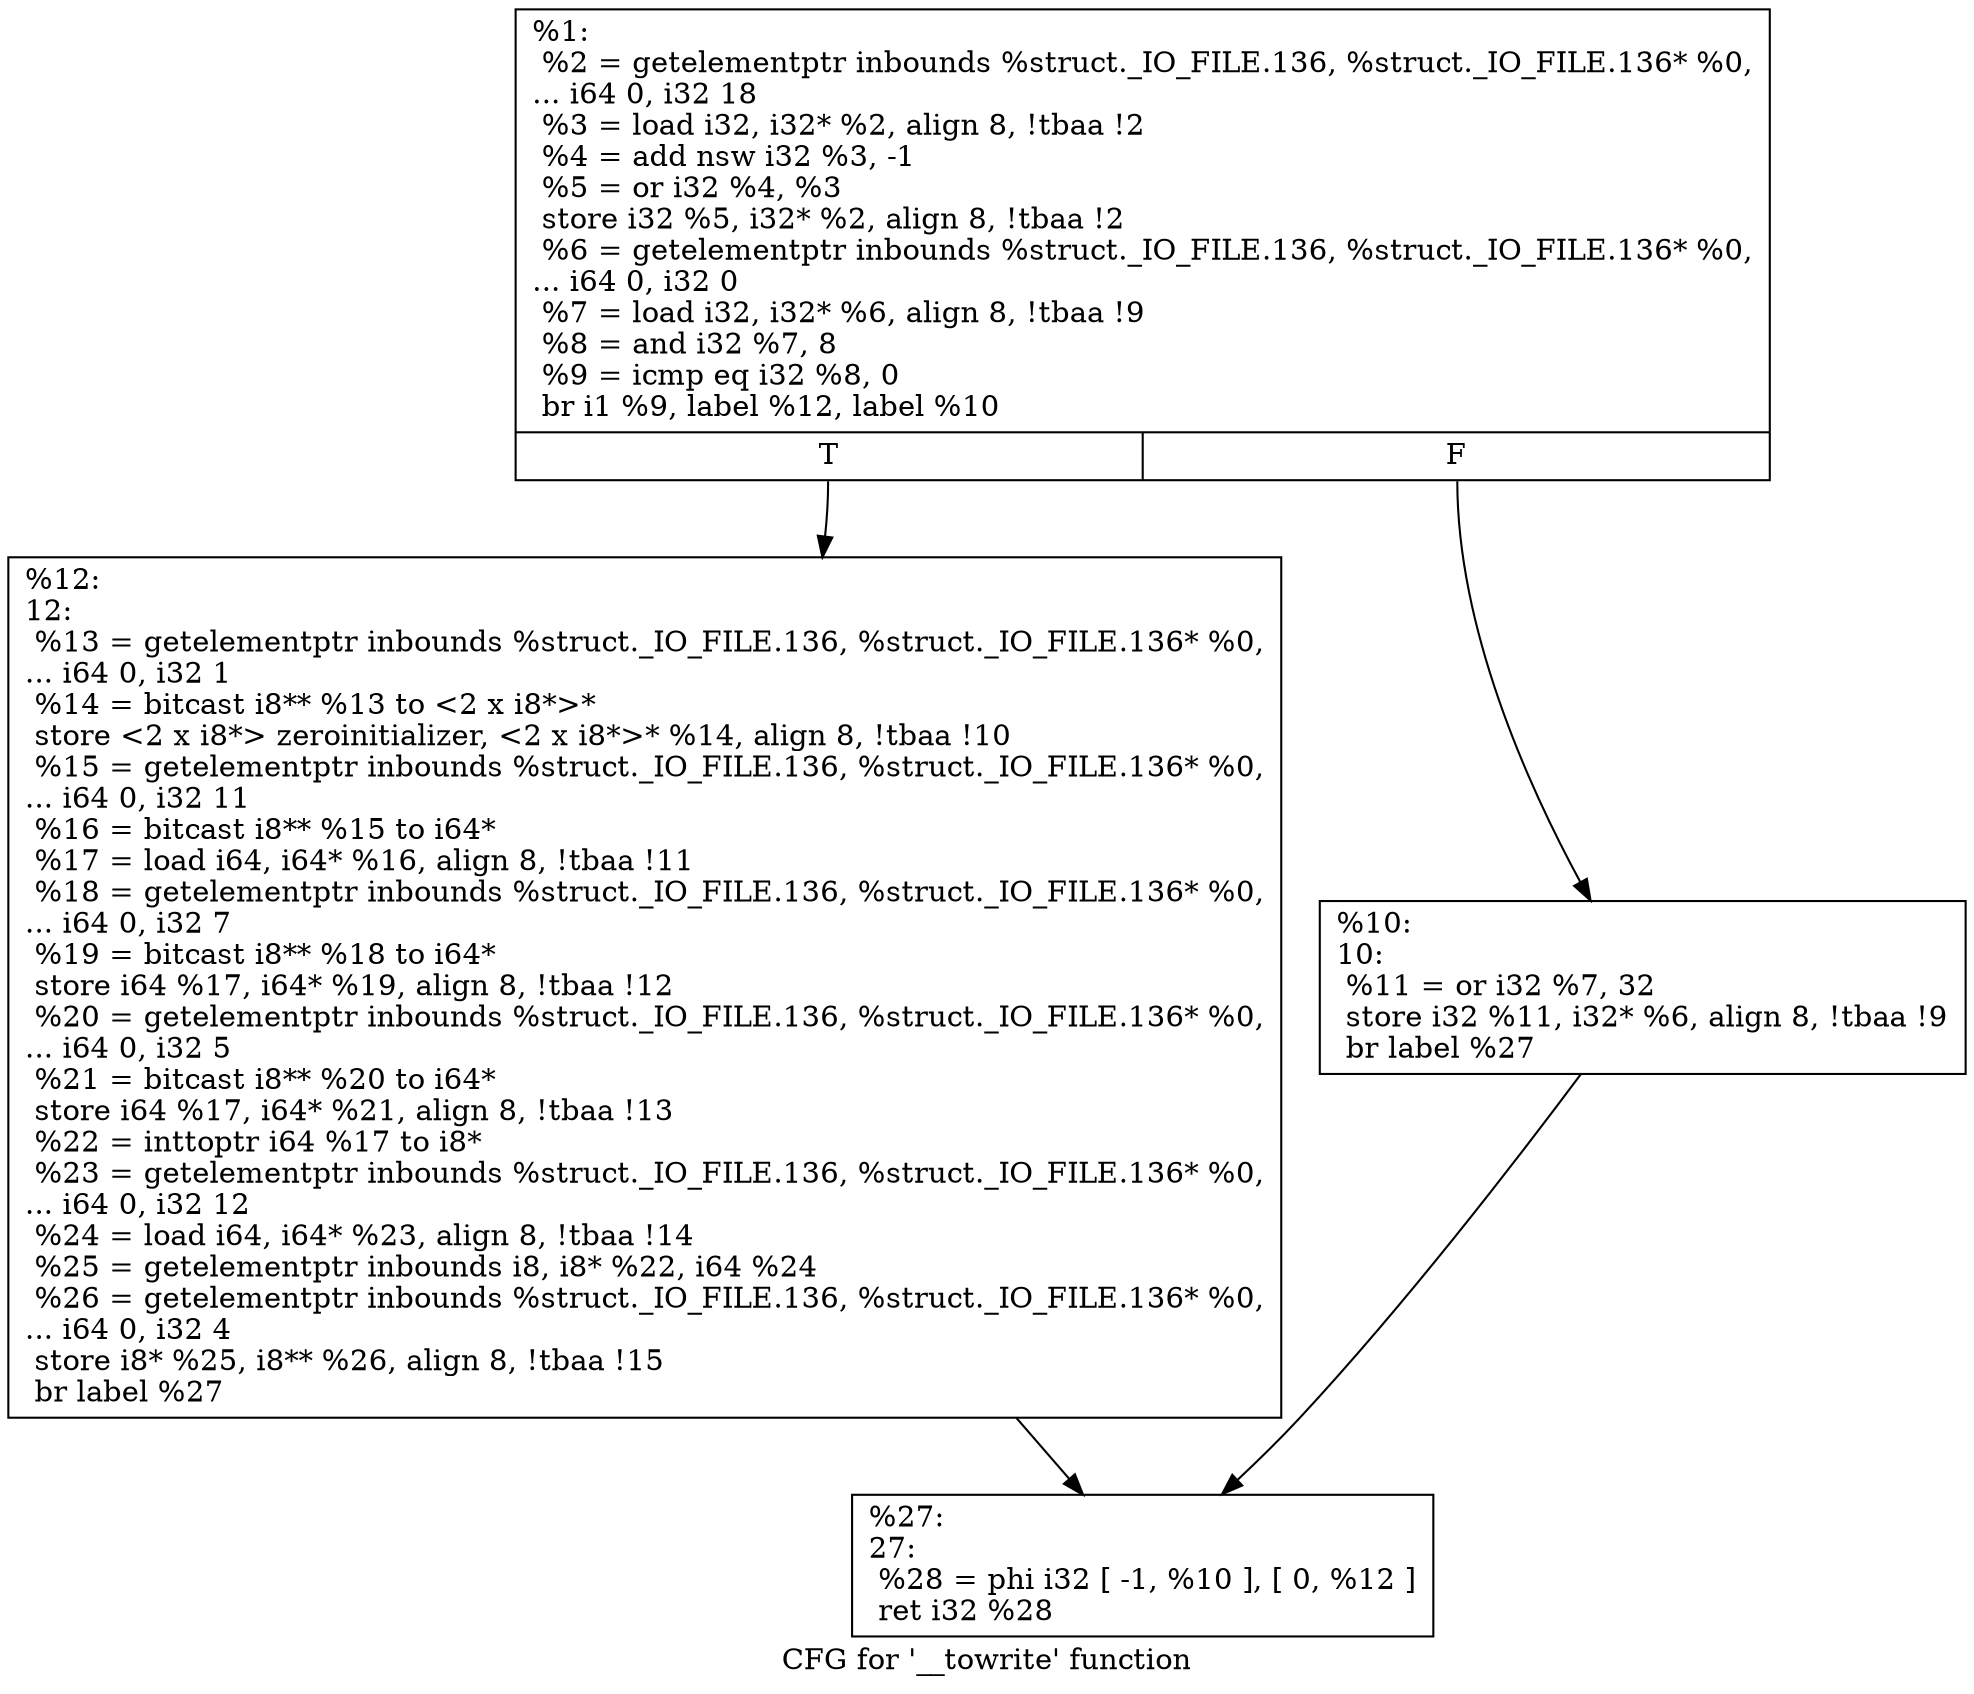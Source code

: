digraph "CFG for '__towrite' function" {
	label="CFG for '__towrite' function";

	Node0x28853a0 [shape=record,label="{%1:\l  %2 = getelementptr inbounds %struct._IO_FILE.136, %struct._IO_FILE.136* %0,\l... i64 0, i32 18\l  %3 = load i32, i32* %2, align 8, !tbaa !2\l  %4 = add nsw i32 %3, -1\l  %5 = or i32 %4, %3\l  store i32 %5, i32* %2, align 8, !tbaa !2\l  %6 = getelementptr inbounds %struct._IO_FILE.136, %struct._IO_FILE.136* %0,\l... i64 0, i32 0\l  %7 = load i32, i32* %6, align 8, !tbaa !9\l  %8 = and i32 %7, 8\l  %9 = icmp eq i32 %8, 0\l  br i1 %9, label %12, label %10\l|{<s0>T|<s1>F}}"];
	Node0x28853a0:s0 -> Node0x2886bb0;
	Node0x28853a0:s1 -> Node0x2886b60;
	Node0x2886b60 [shape=record,label="{%10:\l10:                                               \l  %11 = or i32 %7, 32\l  store i32 %11, i32* %6, align 8, !tbaa !9\l  br label %27\l}"];
	Node0x2886b60 -> Node0x2886c00;
	Node0x2886bb0 [shape=record,label="{%12:\l12:                                               \l  %13 = getelementptr inbounds %struct._IO_FILE.136, %struct._IO_FILE.136* %0,\l... i64 0, i32 1\l  %14 = bitcast i8** %13 to \<2 x i8*\>*\l  store \<2 x i8*\> zeroinitializer, \<2 x i8*\>* %14, align 8, !tbaa !10\l  %15 = getelementptr inbounds %struct._IO_FILE.136, %struct._IO_FILE.136* %0,\l... i64 0, i32 11\l  %16 = bitcast i8** %15 to i64*\l  %17 = load i64, i64* %16, align 8, !tbaa !11\l  %18 = getelementptr inbounds %struct._IO_FILE.136, %struct._IO_FILE.136* %0,\l... i64 0, i32 7\l  %19 = bitcast i8** %18 to i64*\l  store i64 %17, i64* %19, align 8, !tbaa !12\l  %20 = getelementptr inbounds %struct._IO_FILE.136, %struct._IO_FILE.136* %0,\l... i64 0, i32 5\l  %21 = bitcast i8** %20 to i64*\l  store i64 %17, i64* %21, align 8, !tbaa !13\l  %22 = inttoptr i64 %17 to i8*\l  %23 = getelementptr inbounds %struct._IO_FILE.136, %struct._IO_FILE.136* %0,\l... i64 0, i32 12\l  %24 = load i64, i64* %23, align 8, !tbaa !14\l  %25 = getelementptr inbounds i8, i8* %22, i64 %24\l  %26 = getelementptr inbounds %struct._IO_FILE.136, %struct._IO_FILE.136* %0,\l... i64 0, i32 4\l  store i8* %25, i8** %26, align 8, !tbaa !15\l  br label %27\l}"];
	Node0x2886bb0 -> Node0x2886c00;
	Node0x2886c00 [shape=record,label="{%27:\l27:                                               \l  %28 = phi i32 [ -1, %10 ], [ 0, %12 ]\l  ret i32 %28\l}"];
}
